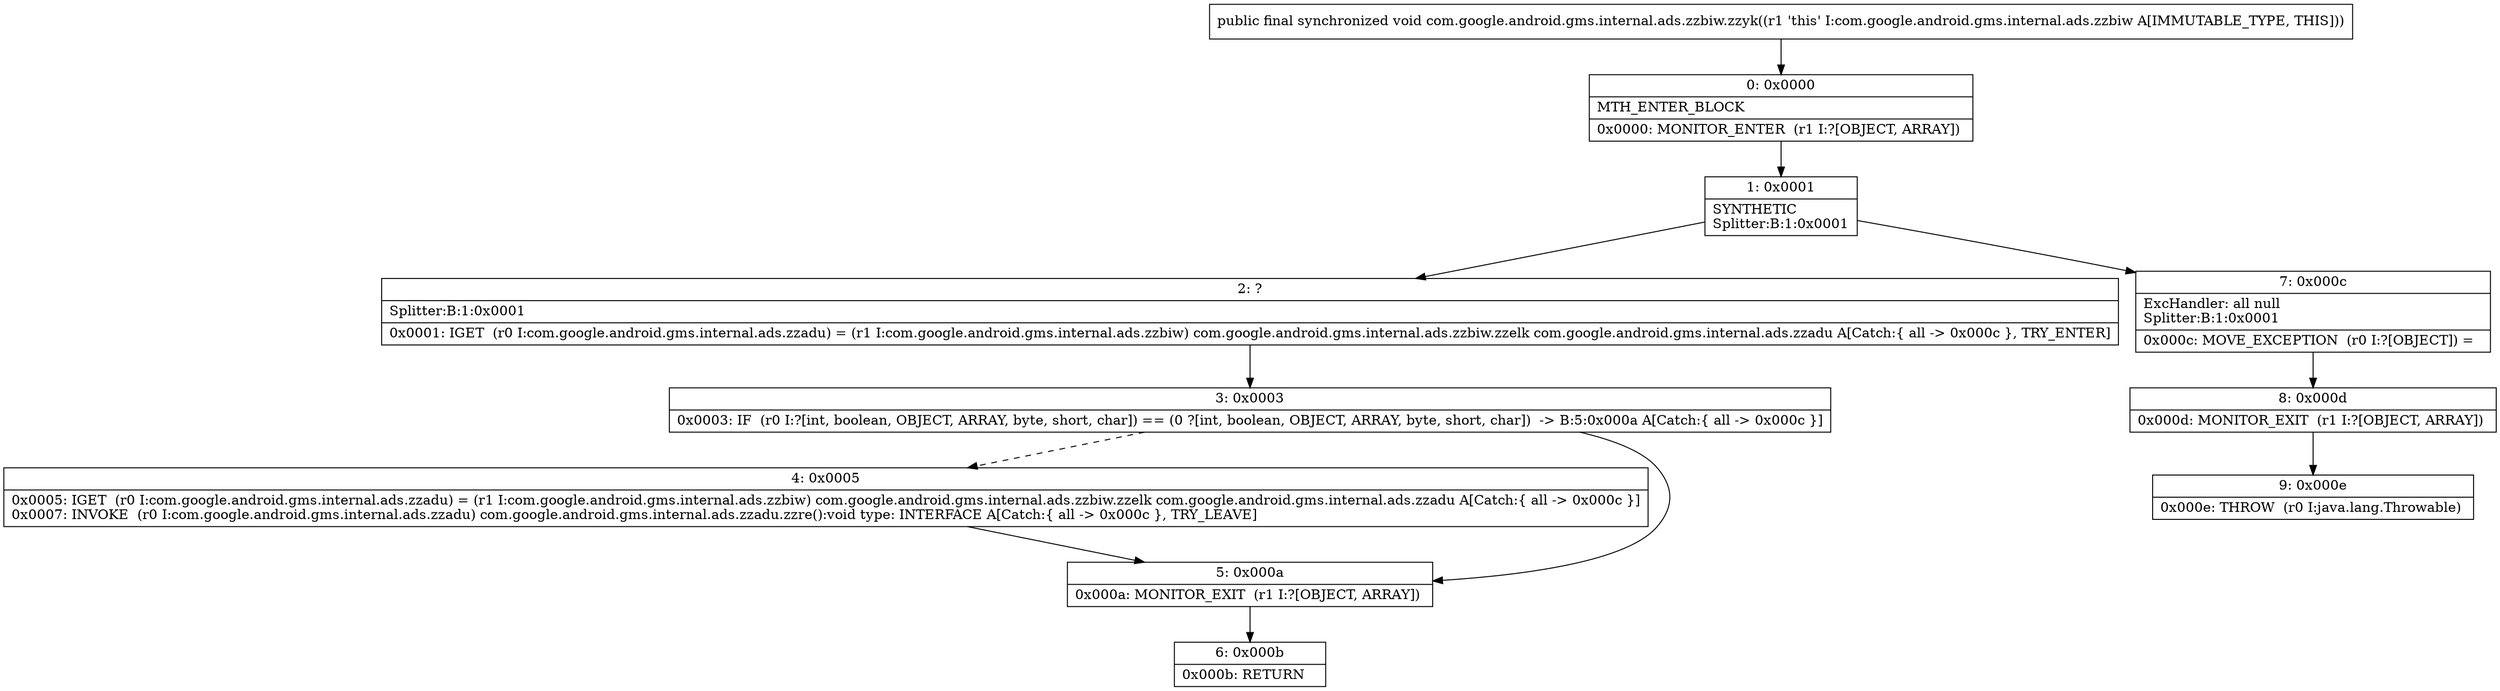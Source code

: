 digraph "CFG forcom.google.android.gms.internal.ads.zzbiw.zzyk()V" {
Node_0 [shape=record,label="{0\:\ 0x0000|MTH_ENTER_BLOCK\l|0x0000: MONITOR_ENTER  (r1 I:?[OBJECT, ARRAY]) \l}"];
Node_1 [shape=record,label="{1\:\ 0x0001|SYNTHETIC\lSplitter:B:1:0x0001\l}"];
Node_2 [shape=record,label="{2\:\ ?|Splitter:B:1:0x0001\l|0x0001: IGET  (r0 I:com.google.android.gms.internal.ads.zzadu) = (r1 I:com.google.android.gms.internal.ads.zzbiw) com.google.android.gms.internal.ads.zzbiw.zzelk com.google.android.gms.internal.ads.zzadu A[Catch:\{ all \-\> 0x000c \}, TRY_ENTER]\l}"];
Node_3 [shape=record,label="{3\:\ 0x0003|0x0003: IF  (r0 I:?[int, boolean, OBJECT, ARRAY, byte, short, char]) == (0 ?[int, boolean, OBJECT, ARRAY, byte, short, char])  \-\> B:5:0x000a A[Catch:\{ all \-\> 0x000c \}]\l}"];
Node_4 [shape=record,label="{4\:\ 0x0005|0x0005: IGET  (r0 I:com.google.android.gms.internal.ads.zzadu) = (r1 I:com.google.android.gms.internal.ads.zzbiw) com.google.android.gms.internal.ads.zzbiw.zzelk com.google.android.gms.internal.ads.zzadu A[Catch:\{ all \-\> 0x000c \}]\l0x0007: INVOKE  (r0 I:com.google.android.gms.internal.ads.zzadu) com.google.android.gms.internal.ads.zzadu.zzre():void type: INTERFACE A[Catch:\{ all \-\> 0x000c \}, TRY_LEAVE]\l}"];
Node_5 [shape=record,label="{5\:\ 0x000a|0x000a: MONITOR_EXIT  (r1 I:?[OBJECT, ARRAY]) \l}"];
Node_6 [shape=record,label="{6\:\ 0x000b|0x000b: RETURN   \l}"];
Node_7 [shape=record,label="{7\:\ 0x000c|ExcHandler: all null\lSplitter:B:1:0x0001\l|0x000c: MOVE_EXCEPTION  (r0 I:?[OBJECT]) =  \l}"];
Node_8 [shape=record,label="{8\:\ 0x000d|0x000d: MONITOR_EXIT  (r1 I:?[OBJECT, ARRAY]) \l}"];
Node_9 [shape=record,label="{9\:\ 0x000e|0x000e: THROW  (r0 I:java.lang.Throwable) \l}"];
MethodNode[shape=record,label="{public final synchronized void com.google.android.gms.internal.ads.zzbiw.zzyk((r1 'this' I:com.google.android.gms.internal.ads.zzbiw A[IMMUTABLE_TYPE, THIS])) }"];
MethodNode -> Node_0;
Node_0 -> Node_1;
Node_1 -> Node_2;
Node_1 -> Node_7;
Node_2 -> Node_3;
Node_3 -> Node_4[style=dashed];
Node_3 -> Node_5;
Node_4 -> Node_5;
Node_5 -> Node_6;
Node_7 -> Node_8;
Node_8 -> Node_9;
}

